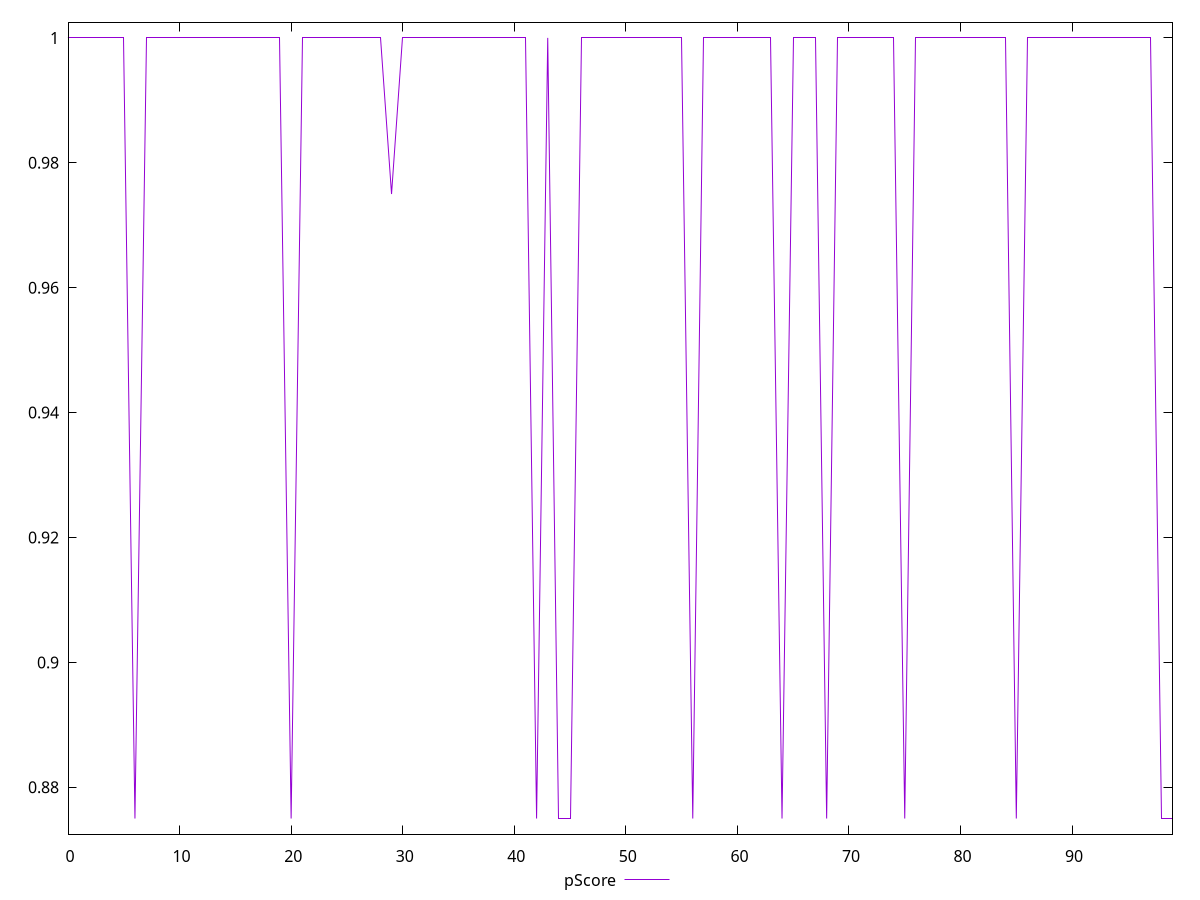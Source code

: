 reset

$pScore <<EOF
0 1
1 1
2 1
3 1
4 1
5 1
6 0.875
7 1
8 1
9 1
10 1
11 1
12 1
13 1
14 1
15 1
16 1
17 1
18 1
19 1
20 0.875
21 1
22 1
23 1
24 1
25 1
26 1
27 1
28 1
29 0.975
30 1
31 1
32 1
33 1
34 1
35 1
36 1
37 1
38 1
39 1
40 1
41 1
42 0.875
43 1
44 0.875
45 0.875
46 1
47 1
48 1
49 1
50 1
51 1
52 1
53 1
54 1
55 1
56 0.875
57 1
58 1
59 1
60 1
61 1
62 1
63 1
64 0.875
65 1
66 1
67 1
68 0.875
69 1
70 1
71 1
72 1
73 1
74 1
75 0.875
76 1
77 1
78 1
79 1
80 1
81 1
82 1
83 1
84 1
85 0.875
86 1
87 1
88 1
89 1
90 1
91 1
92 1
93 1
94 1
95 1
96 1
97 1
98 0.875
99 0.875
EOF

set key outside below
set xrange [0:99]
set yrange [0.8725:1.0025]
set trange [0.8725:1.0025]
set terminal svg size 640, 500 enhanced background rgb 'white'
set output "report_00016_2021-02-10T13-31-48.338Z/unminified-javascript/samples/pages+cached/pScore/values.svg"

plot $pScore title "pScore" with line

reset
